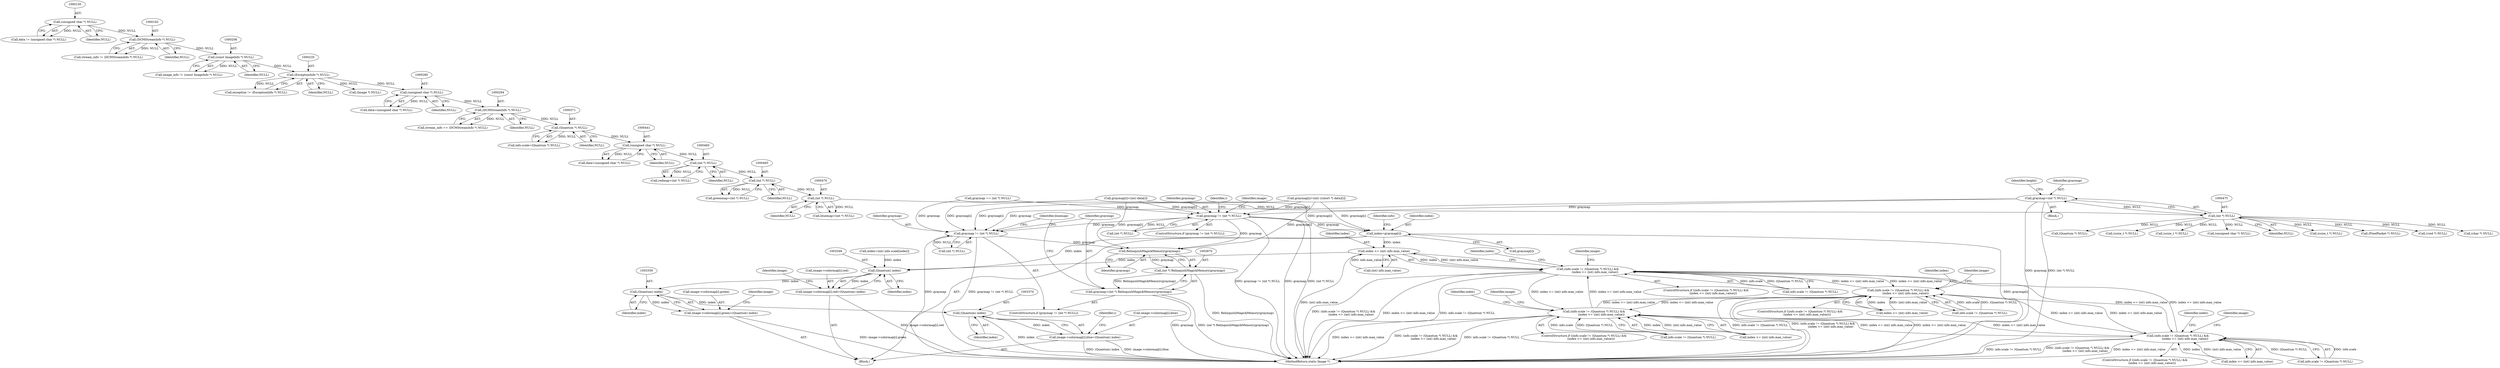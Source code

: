 digraph "0_ImageMagick_9f375e7080a2c1044cd546854d0548b4bfb429d0@pointer" {
"1000472" [label="(Call,graymap=(int *) NULL)"];
"1000474" [label="(Call,(int *) NULL)"];
"1000469" [label="(Call,(int *) NULL)"];
"1000464" [label="(Call,(int *) NULL)"];
"1000459" [label="(Call,(int *) NULL)"];
"1000440" [label="(Call,(unsigned char *) NULL)"];
"1000370" [label="(Call,(Quantum *) NULL)"];
"1000293" [label="(Call,(DCMStreamInfo *) NULL)"];
"1000279" [label="(Call,(unsigned char *) NULL)"];
"1000234" [label="(Call,(ExceptionInfo *) NULL)"];
"1000207" [label="(Call,(const ImageInfo *) NULL)"];
"1000161" [label="(Call,(DCMStreamInfo *) NULL)"];
"1000149" [label="(Call,(unsigned char *) NULL)"];
"1003292" [label="(Call,graymap != (int *) NULL)"];
"1003309" [label="(Call,index=graymap[i])"];
"1003323" [label="(Call,index <= (int) info.max_value)"];
"1003315" [label="(Call,(info.scale != (Quantum *) NULL) &&\n                (index <= (int) info.max_value))"];
"1003138" [label="(Call,(info.scale != (Quantum *) NULL) &&\n                (index <= (int) info.max_value))"];
"1003197" [label="(Call,(info.scale != (Quantum *) NULL) &&\n                (index <= (int) info.max_value))"];
"1003256" [label="(Call,(info.scale != (Quantum *) NULL) &&\n                (index <= (int) info.max_value))"];
"1003347" [label="(Call,(Quantum) index)"];
"1003339" [label="(Call,image->colormap[i].red=(Quantum) index)"];
"1003358" [label="(Call,(Quantum) index)"];
"1003350" [label="(Call,image->colormap[i].green=(Quantum) index)"];
"1003369" [label="(Call,(Quantum) index)"];
"1003361" [label="(Call,image->colormap[i].blue=(Quantum) index)"];
"1003962" [label="(Call,graymap != (int *) NULL)"];
"1003971" [label="(Call,RelinquishMagickMemory(graymap))"];
"1003969" [label="(Call,(int *) RelinquishMagickMemory(graymap))"];
"1003967" [label="(Call,graymap=(int *) RelinquishMagickMemory(graymap))"];
"1003371" [label="(Identifier,index)"];
"1003294" [label="(Call,(int *) NULL)"];
"1003197" [label="(Call,(info.scale != (Quantum *) NULL) &&\n                (index <= (int) info.max_value))"];
"1003256" [label="(Call,(info.scale != (Quantum *) NULL) &&\n                (index <= (int) info.max_value))"];
"1000438" [label="(Call,data=(unsigned char *) NULL)"];
"1003323" [label="(Call,index <= (int) info.max_value)"];
"1000281" [label="(Identifier,NULL)"];
"1003967" [label="(Call,graymap=(int *) RelinquishMagickMemory(graymap))"];
"1003318" [label="(Identifier,info)"];
"1003196" [label="(ControlStructure,if ((info.scale != (Quantum *) NULL) &&\n                (index <= (int) info.max_value)))"];
"1000234" [label="(Call,(ExceptionInfo *) NULL)"];
"1003964" [label="(Call,(int *) NULL)"];
"1003969" [label="(Call,(int *) RelinquishMagickMemory(graymap))"];
"1003351" [label="(Call,image->colormap[i].green)"];
"1000469" [label="(Call,(int *) NULL)"];
"1003343" [label="(Identifier,image)"];
"1000457" [label="(Call,redmap=(int *) NULL)"];
"1003311" [label="(Call,graymap[i])"];
"1003358" [label="(Call,(Quantum) index)"];
"1003309" [label="(Call,index=graymap[i])"];
"1003316" [label="(Call,info.scale != (Quantum *) NULL)"];
"1003257" [label="(Call,info.scale != (Quantum *) NULL)"];
"1000207" [label="(Call,(const ImageInfo *) NULL)"];
"1000279" [label="(Call,(unsigned char *) NULL)"];
"1003349" [label="(Identifier,index)"];
"1003310" [label="(Identifier,index)"];
"1003264" [label="(Call,index <= (int) info.max_value)"];
"1003362" [label="(Call,image->colormap[i].blue)"];
"1000476" [label="(Identifier,NULL)"];
"1000151" [label="(Identifier,NULL)"];
"1002836" [label="(Call,(Quantum *) NULL)"];
"1003975" [label="(Identifier,bluemap)"];
"1000467" [label="(Call,bluemap=(int *) NULL)"];
"1003924" [label="(Call,(ssize_t *) NULL)"];
"1003146" [label="(Call,index <= (int) info.max_value)"];
"1000147" [label="(Call,data != (unsigned char *) NULL)"];
"1003347" [label="(Call,(Quantum) index)"];
"1003213" [label="(Identifier,index)"];
"1000442" [label="(Identifier,NULL)"];
"1001800" [label="(Call,graymap[i]=(int) data[i])"];
"1000372" [label="(Identifier,NULL)"];
"1003154" [label="(Identifier,index)"];
"1002952" [label="(Call,(ssize_t *) NULL)"];
"1003331" [label="(Identifier,index)"];
"1003963" [label="(Identifier,graymap)"];
"1001005" [label="(Call,(unsigned char *) NULL)"];
"1003324" [label="(Identifier,index)"];
"1003137" [label="(ControlStructure,if ((info.scale != (Quantum *) NULL) &&\n                (index <= (int) info.max_value)))"];
"1000474" [label="(Call,(int *) NULL)"];
"1000161" [label="(Call,(DCMStreamInfo *) NULL)"];
"1003138" [label="(Call,(info.scale != (Quantum *) NULL) &&\n                (index <= (int) info.max_value))"];
"1003968" [label="(Identifier,graymap)"];
"1000472" [label="(Call,graymap=(int *) NULL)"];
"1000149" [label="(Call,(unsigned char *) NULL)"];
"1000370" [label="(Call,(Quantum *) NULL)"];
"1003308" [label="(Block,)"];
"1000163" [label="(Identifier,NULL)"];
"1003330" [label="(Call,index=(int) info.scale[index])"];
"1003971" [label="(Call,RelinquishMagickMemory(graymap))"];
"1000295" [label="(Identifier,NULL)"];
"1000440" [label="(Call,(unsigned char *) NULL)"];
"1003360" [label="(Identifier,index)"];
"1003354" [label="(Identifier,image)"];
"1003340" [label="(Call,image->colormap[i].red)"];
"1000236" [label="(Identifier,NULL)"];
"1002537" [label="(Call,(ssize_t *) NULL)"];
"1000478" [label="(Identifier,height)"];
"1000277" [label="(Call,data=(unsigned char *) NULL)"];
"1000473" [label="(Identifier,graymap)"];
"1000232" [label="(Call,exception != (ExceptionInfo *) NULL)"];
"1003325" [label="(Call,(int) info.max_value)"];
"1003299" [label="(Identifier,i)"];
"1000209" [label="(Identifier,NULL)"];
"1003314" [label="(ControlStructure,if ((info.scale != (Quantum *) NULL) &&\n                (index <= (int) info.max_value)))"];
"1003315" [label="(Call,(info.scale != (Quantum *) NULL) &&\n                (index <= (int) info.max_value))"];
"1000144" [label="(Block,)"];
"1003080" [label="(Call,(PixelPacket *) NULL)"];
"1002596" [label="(Call,(void *) NULL)"];
"1000471" [label="(Identifier,NULL)"];
"1000264" [label="(Call,(Image *) NULL)"];
"1001810" [label="(Call,graymap[i]=(int) ((short *) data)[i])"];
"1003225" [label="(Identifier,image)"];
"1003375" [label="(Identifier,image)"];
"1003361" [label="(Call,image->colormap[i].blue=(Quantum) index)"];
"1000910" [label="(Call,(char *) NULL)"];
"1003350" [label="(Call,image->colormap[i].green=(Quantum) index)"];
"1000293" [label="(Call,(DCMStreamInfo *) NULL)"];
"1003198" [label="(Call,info.scale != (Quantum *) NULL)"];
"1003166" [label="(Identifier,image)"];
"1001775" [label="(Call,graymap == (int *) NULL)"];
"1000464" [label="(Call,(int *) NULL)"];
"1003255" [label="(ControlStructure,if ((info.scale != (Quantum *) NULL) &&\n                (index <= (int) info.max_value)))"];
"1003962" [label="(Call,graymap != (int *) NULL)"];
"1000462" [label="(Call,greenmap=(int *) NULL)"];
"1003961" [label="(ControlStructure,if (graymap != (int *) NULL))"];
"1000291" [label="(Call,stream_info == (DCMStreamInfo *) NULL)"];
"1000459" [label="(Call,(int *) NULL)"];
"1003307" [label="(Identifier,i)"];
"1003972" [label="(Identifier,graymap)"];
"1003339" [label="(Call,image->colormap[i].red=(Quantum) index)"];
"1000205" [label="(Call,image_info != (const ImageInfo *) NULL)"];
"1000466" [label="(Identifier,NULL)"];
"1004016" [label="(MethodReturn,static Image *)"];
"1003272" [label="(Identifier,index)"];
"1003369" [label="(Call,(Quantum) index)"];
"1000159" [label="(Call,stream_info != (DCMStreamInfo *) NULL)"];
"1003293" [label="(Identifier,graymap)"];
"1003365" [label="(Identifier,image)"];
"1003139" [label="(Call,info.scale != (Quantum *) NULL)"];
"1000366" [label="(Call,info.scale=(Quantum *) NULL)"];
"1000461" [label="(Identifier,NULL)"];
"1003284" [label="(Identifier,image)"];
"1003292" [label="(Call,graymap != (int *) NULL)"];
"1003205" [label="(Call,index <= (int) info.max_value)"];
"1003291" [label="(ControlStructure,if (graymap != (int *) NULL))"];
"1000472" -> "1000144"  [label="AST: "];
"1000472" -> "1000474"  [label="CFG: "];
"1000473" -> "1000472"  [label="AST: "];
"1000474" -> "1000472"  [label="AST: "];
"1000478" -> "1000472"  [label="CFG: "];
"1000472" -> "1004016"  [label="DDG: (int *) NULL"];
"1000472" -> "1004016"  [label="DDG: graymap"];
"1000474" -> "1000472"  [label="DDG: NULL"];
"1000472" -> "1003292"  [label="DDG: graymap"];
"1000472" -> "1003962"  [label="DDG: graymap"];
"1000474" -> "1000476"  [label="CFG: "];
"1000475" -> "1000474"  [label="AST: "];
"1000476" -> "1000474"  [label="AST: "];
"1000469" -> "1000474"  [label="DDG: NULL"];
"1000474" -> "1000910"  [label="DDG: NULL"];
"1000474" -> "1001005"  [label="DDG: NULL"];
"1000474" -> "1002537"  [label="DDG: NULL"];
"1000474" -> "1002596"  [label="DDG: NULL"];
"1000474" -> "1002836"  [label="DDG: NULL"];
"1000474" -> "1002952"  [label="DDG: NULL"];
"1000474" -> "1003080"  [label="DDG: NULL"];
"1000474" -> "1003924"  [label="DDG: NULL"];
"1000469" -> "1000467"  [label="AST: "];
"1000469" -> "1000471"  [label="CFG: "];
"1000470" -> "1000469"  [label="AST: "];
"1000471" -> "1000469"  [label="AST: "];
"1000467" -> "1000469"  [label="CFG: "];
"1000469" -> "1000467"  [label="DDG: NULL"];
"1000464" -> "1000469"  [label="DDG: NULL"];
"1000464" -> "1000462"  [label="AST: "];
"1000464" -> "1000466"  [label="CFG: "];
"1000465" -> "1000464"  [label="AST: "];
"1000466" -> "1000464"  [label="AST: "];
"1000462" -> "1000464"  [label="CFG: "];
"1000464" -> "1000462"  [label="DDG: NULL"];
"1000459" -> "1000464"  [label="DDG: NULL"];
"1000459" -> "1000457"  [label="AST: "];
"1000459" -> "1000461"  [label="CFG: "];
"1000460" -> "1000459"  [label="AST: "];
"1000461" -> "1000459"  [label="AST: "];
"1000457" -> "1000459"  [label="CFG: "];
"1000459" -> "1000457"  [label="DDG: NULL"];
"1000440" -> "1000459"  [label="DDG: NULL"];
"1000440" -> "1000438"  [label="AST: "];
"1000440" -> "1000442"  [label="CFG: "];
"1000441" -> "1000440"  [label="AST: "];
"1000442" -> "1000440"  [label="AST: "];
"1000438" -> "1000440"  [label="CFG: "];
"1000440" -> "1000438"  [label="DDG: NULL"];
"1000370" -> "1000440"  [label="DDG: NULL"];
"1000370" -> "1000366"  [label="AST: "];
"1000370" -> "1000372"  [label="CFG: "];
"1000371" -> "1000370"  [label="AST: "];
"1000372" -> "1000370"  [label="AST: "];
"1000366" -> "1000370"  [label="CFG: "];
"1000370" -> "1000366"  [label="DDG: NULL"];
"1000293" -> "1000370"  [label="DDG: NULL"];
"1000293" -> "1000291"  [label="AST: "];
"1000293" -> "1000295"  [label="CFG: "];
"1000294" -> "1000293"  [label="AST: "];
"1000295" -> "1000293"  [label="AST: "];
"1000291" -> "1000293"  [label="CFG: "];
"1000293" -> "1000291"  [label="DDG: NULL"];
"1000279" -> "1000293"  [label="DDG: NULL"];
"1000279" -> "1000277"  [label="AST: "];
"1000279" -> "1000281"  [label="CFG: "];
"1000280" -> "1000279"  [label="AST: "];
"1000281" -> "1000279"  [label="AST: "];
"1000277" -> "1000279"  [label="CFG: "];
"1000279" -> "1000277"  [label="DDG: NULL"];
"1000234" -> "1000279"  [label="DDG: NULL"];
"1000234" -> "1000232"  [label="AST: "];
"1000234" -> "1000236"  [label="CFG: "];
"1000235" -> "1000234"  [label="AST: "];
"1000236" -> "1000234"  [label="AST: "];
"1000232" -> "1000234"  [label="CFG: "];
"1000234" -> "1000232"  [label="DDG: NULL"];
"1000207" -> "1000234"  [label="DDG: NULL"];
"1000234" -> "1000264"  [label="DDG: NULL"];
"1000207" -> "1000205"  [label="AST: "];
"1000207" -> "1000209"  [label="CFG: "];
"1000208" -> "1000207"  [label="AST: "];
"1000209" -> "1000207"  [label="AST: "];
"1000205" -> "1000207"  [label="CFG: "];
"1000207" -> "1000205"  [label="DDG: NULL"];
"1000161" -> "1000207"  [label="DDG: NULL"];
"1000161" -> "1000159"  [label="AST: "];
"1000161" -> "1000163"  [label="CFG: "];
"1000162" -> "1000161"  [label="AST: "];
"1000163" -> "1000161"  [label="AST: "];
"1000159" -> "1000161"  [label="CFG: "];
"1000161" -> "1000159"  [label="DDG: NULL"];
"1000149" -> "1000161"  [label="DDG: NULL"];
"1000149" -> "1000147"  [label="AST: "];
"1000149" -> "1000151"  [label="CFG: "];
"1000150" -> "1000149"  [label="AST: "];
"1000151" -> "1000149"  [label="AST: "];
"1000147" -> "1000149"  [label="CFG: "];
"1000149" -> "1000147"  [label="DDG: NULL"];
"1003292" -> "1003291"  [label="AST: "];
"1003292" -> "1003294"  [label="CFG: "];
"1003293" -> "1003292"  [label="AST: "];
"1003294" -> "1003292"  [label="AST: "];
"1003299" -> "1003292"  [label="CFG: "];
"1003375" -> "1003292"  [label="CFG: "];
"1003292" -> "1004016"  [label="DDG: graymap != (int *) NULL"];
"1003292" -> "1004016"  [label="DDG: graymap"];
"1003292" -> "1004016"  [label="DDG: (int *) NULL"];
"1001800" -> "1003292"  [label="DDG: graymap[i]"];
"1001810" -> "1003292"  [label="DDG: graymap[i]"];
"1001775" -> "1003292"  [label="DDG: graymap"];
"1003294" -> "1003292"  [label="DDG: NULL"];
"1003292" -> "1003309"  [label="DDG: graymap"];
"1003292" -> "1003962"  [label="DDG: graymap"];
"1003292" -> "1003971"  [label="DDG: graymap"];
"1003309" -> "1003308"  [label="AST: "];
"1003309" -> "1003311"  [label="CFG: "];
"1003310" -> "1003309"  [label="AST: "];
"1003311" -> "1003309"  [label="AST: "];
"1003318" -> "1003309"  [label="CFG: "];
"1003309" -> "1004016"  [label="DDG: graymap[i]"];
"1001800" -> "1003309"  [label="DDG: graymap[i]"];
"1001810" -> "1003309"  [label="DDG: graymap[i]"];
"1003309" -> "1003323"  [label="DDG: index"];
"1003309" -> "1003347"  [label="DDG: index"];
"1003323" -> "1003315"  [label="AST: "];
"1003323" -> "1003325"  [label="CFG: "];
"1003324" -> "1003323"  [label="AST: "];
"1003325" -> "1003323"  [label="AST: "];
"1003315" -> "1003323"  [label="CFG: "];
"1003323" -> "1004016"  [label="DDG: (int) info.max_value"];
"1003323" -> "1003315"  [label="DDG: index"];
"1003323" -> "1003315"  [label="DDG: (int) info.max_value"];
"1003325" -> "1003323"  [label="DDG: info.max_value"];
"1003323" -> "1003347"  [label="DDG: index"];
"1003315" -> "1003314"  [label="AST: "];
"1003315" -> "1003316"  [label="CFG: "];
"1003316" -> "1003315"  [label="AST: "];
"1003331" -> "1003315"  [label="CFG: "];
"1003343" -> "1003315"  [label="CFG: "];
"1003315" -> "1004016"  [label="DDG: (info.scale != (Quantum *) NULL) &&\n                (index <= (int) info.max_value)"];
"1003315" -> "1004016"  [label="DDG: index <= (int) info.max_value"];
"1003315" -> "1004016"  [label="DDG: info.scale != (Quantum *) NULL"];
"1003315" -> "1003138"  [label="DDG: index <= (int) info.max_value"];
"1003315" -> "1003197"  [label="DDG: index <= (int) info.max_value"];
"1003315" -> "1003256"  [label="DDG: index <= (int) info.max_value"];
"1003316" -> "1003315"  [label="DDG: info.scale"];
"1003316" -> "1003315"  [label="DDG: (Quantum *) NULL"];
"1003138" -> "1003315"  [label="DDG: index <= (int) info.max_value"];
"1003197" -> "1003315"  [label="DDG: index <= (int) info.max_value"];
"1003256" -> "1003315"  [label="DDG: index <= (int) info.max_value"];
"1003138" -> "1003137"  [label="AST: "];
"1003138" -> "1003139"  [label="CFG: "];
"1003138" -> "1003146"  [label="CFG: "];
"1003139" -> "1003138"  [label="AST: "];
"1003146" -> "1003138"  [label="AST: "];
"1003154" -> "1003138"  [label="CFG: "];
"1003166" -> "1003138"  [label="CFG: "];
"1003138" -> "1004016"  [label="DDG: index <= (int) info.max_value"];
"1003138" -> "1004016"  [label="DDG: info.scale != (Quantum *) NULL"];
"1003138" -> "1004016"  [label="DDG: (info.scale != (Quantum *) NULL) &&\n                (index <= (int) info.max_value)"];
"1003139" -> "1003138"  [label="DDG: info.scale"];
"1003139" -> "1003138"  [label="DDG: (Quantum *) NULL"];
"1003146" -> "1003138"  [label="DDG: index"];
"1003146" -> "1003138"  [label="DDG: (int) info.max_value"];
"1003197" -> "1003138"  [label="DDG: index <= (int) info.max_value"];
"1003256" -> "1003138"  [label="DDG: index <= (int) info.max_value"];
"1003138" -> "1003197"  [label="DDG: index <= (int) info.max_value"];
"1003138" -> "1003256"  [label="DDG: index <= (int) info.max_value"];
"1003197" -> "1003196"  [label="AST: "];
"1003197" -> "1003198"  [label="CFG: "];
"1003197" -> "1003205"  [label="CFG: "];
"1003198" -> "1003197"  [label="AST: "];
"1003205" -> "1003197"  [label="AST: "];
"1003213" -> "1003197"  [label="CFG: "];
"1003225" -> "1003197"  [label="CFG: "];
"1003197" -> "1004016"  [label="DDG: (info.scale != (Quantum *) NULL) &&\n                (index <= (int) info.max_value)"];
"1003197" -> "1004016"  [label="DDG: info.scale != (Quantum *) NULL"];
"1003197" -> "1004016"  [label="DDG: index <= (int) info.max_value"];
"1003198" -> "1003197"  [label="DDG: info.scale"];
"1003198" -> "1003197"  [label="DDG: (Quantum *) NULL"];
"1003256" -> "1003197"  [label="DDG: index <= (int) info.max_value"];
"1003205" -> "1003197"  [label="DDG: index"];
"1003205" -> "1003197"  [label="DDG: (int) info.max_value"];
"1003197" -> "1003256"  [label="DDG: index <= (int) info.max_value"];
"1003256" -> "1003255"  [label="AST: "];
"1003256" -> "1003257"  [label="CFG: "];
"1003256" -> "1003264"  [label="CFG: "];
"1003257" -> "1003256"  [label="AST: "];
"1003264" -> "1003256"  [label="AST: "];
"1003272" -> "1003256"  [label="CFG: "];
"1003284" -> "1003256"  [label="CFG: "];
"1003256" -> "1004016"  [label="DDG: info.scale != (Quantum *) NULL"];
"1003256" -> "1004016"  [label="DDG: (info.scale != (Quantum *) NULL) &&\n                (index <= (int) info.max_value)"];
"1003256" -> "1004016"  [label="DDG: index <= (int) info.max_value"];
"1003257" -> "1003256"  [label="DDG: info.scale"];
"1003257" -> "1003256"  [label="DDG: (Quantum *) NULL"];
"1003264" -> "1003256"  [label="DDG: index"];
"1003264" -> "1003256"  [label="DDG: (int) info.max_value"];
"1003347" -> "1003339"  [label="AST: "];
"1003347" -> "1003349"  [label="CFG: "];
"1003348" -> "1003347"  [label="AST: "];
"1003349" -> "1003347"  [label="AST: "];
"1003339" -> "1003347"  [label="CFG: "];
"1003347" -> "1003339"  [label="DDG: index"];
"1003330" -> "1003347"  [label="DDG: index"];
"1003347" -> "1003358"  [label="DDG: index"];
"1003339" -> "1003308"  [label="AST: "];
"1003340" -> "1003339"  [label="AST: "];
"1003354" -> "1003339"  [label="CFG: "];
"1003339" -> "1004016"  [label="DDG: image->colormap[i].red"];
"1003358" -> "1003350"  [label="AST: "];
"1003358" -> "1003360"  [label="CFG: "];
"1003359" -> "1003358"  [label="AST: "];
"1003360" -> "1003358"  [label="AST: "];
"1003350" -> "1003358"  [label="CFG: "];
"1003358" -> "1003350"  [label="DDG: index"];
"1003358" -> "1003369"  [label="DDG: index"];
"1003350" -> "1003308"  [label="AST: "];
"1003351" -> "1003350"  [label="AST: "];
"1003365" -> "1003350"  [label="CFG: "];
"1003350" -> "1004016"  [label="DDG: image->colormap[i].green"];
"1003369" -> "1003361"  [label="AST: "];
"1003369" -> "1003371"  [label="CFG: "];
"1003370" -> "1003369"  [label="AST: "];
"1003371" -> "1003369"  [label="AST: "];
"1003361" -> "1003369"  [label="CFG: "];
"1003369" -> "1004016"  [label="DDG: index"];
"1003369" -> "1003361"  [label="DDG: index"];
"1003361" -> "1003308"  [label="AST: "];
"1003362" -> "1003361"  [label="AST: "];
"1003307" -> "1003361"  [label="CFG: "];
"1003361" -> "1004016"  [label="DDG: (Quantum) index"];
"1003361" -> "1004016"  [label="DDG: image->colormap[i].blue"];
"1003962" -> "1003961"  [label="AST: "];
"1003962" -> "1003964"  [label="CFG: "];
"1003963" -> "1003962"  [label="AST: "];
"1003964" -> "1003962"  [label="AST: "];
"1003968" -> "1003962"  [label="CFG: "];
"1003975" -> "1003962"  [label="CFG: "];
"1003962" -> "1004016"  [label="DDG: graymap"];
"1003962" -> "1004016"  [label="DDG: graymap != (int *) NULL"];
"1001800" -> "1003962"  [label="DDG: graymap[i]"];
"1001810" -> "1003962"  [label="DDG: graymap[i]"];
"1001775" -> "1003962"  [label="DDG: graymap"];
"1003964" -> "1003962"  [label="DDG: NULL"];
"1003962" -> "1003971"  [label="DDG: graymap"];
"1003971" -> "1003969"  [label="AST: "];
"1003971" -> "1003972"  [label="CFG: "];
"1003972" -> "1003971"  [label="AST: "];
"1003969" -> "1003971"  [label="CFG: "];
"1003971" -> "1003969"  [label="DDG: graymap"];
"1001800" -> "1003971"  [label="DDG: graymap[i]"];
"1001810" -> "1003971"  [label="DDG: graymap[i]"];
"1003969" -> "1003967"  [label="AST: "];
"1003970" -> "1003969"  [label="AST: "];
"1003967" -> "1003969"  [label="CFG: "];
"1003969" -> "1004016"  [label="DDG: RelinquishMagickMemory(graymap)"];
"1003969" -> "1003967"  [label="DDG: RelinquishMagickMemory(graymap)"];
"1003967" -> "1003961"  [label="AST: "];
"1003968" -> "1003967"  [label="AST: "];
"1003975" -> "1003967"  [label="CFG: "];
"1003967" -> "1004016"  [label="DDG: graymap"];
"1003967" -> "1004016"  [label="DDG: (int *) RelinquishMagickMemory(graymap)"];
}
